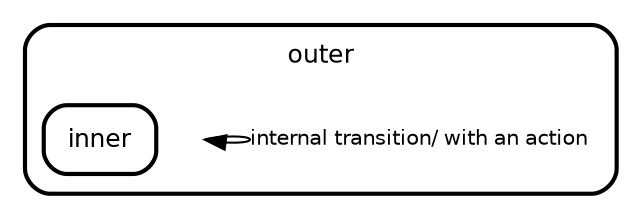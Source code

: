 digraph "state transitions" {
  fontname="Helvetica" fontsize=12 penwidth=2.0 splines=true ordering=out compound=true overlap=scale nodesep=0.3 ranksep=0.1
  node [shape=plaintext style=filled fillcolor="#FFFFFF01" fontname=Helvetica fontsize=12 penwidth=2.0]
  edge [fontname=Helvetica fontsize=10]

  subgraph "cluster_outer" {
    class="state regular" color="black" label= <
    <table cellborder="0" border="0">
      <tr><td>outer</td></tr>
    </table>
    > style=rounded penwidth=2.0
    "outer" [shape=point style=invis margin=0 width=0 height=0 fixedsize=true]
      "inner" [margin=0 class="state regular" color="black" label= <
        <table align="center" cellborder="0" border="2" style="rounded" width="48">
          <tr><td width="48" cellpadding="7">inner</td></tr>
        </table>
      >]

  }

  "outer" -> "outer" [label="internal transition/ with an action   \l" ltail="cluster_outer" lhead="cluster_outer" color="black" fontcolor="black" class="transition internal"]
}
